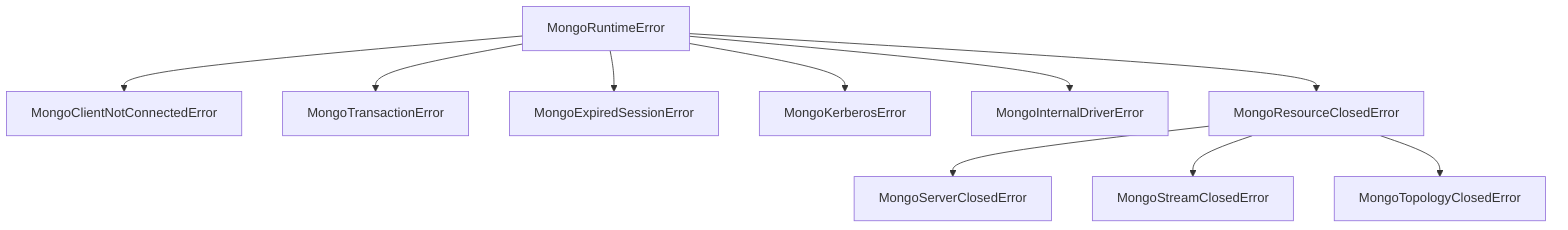 graph TD
  MongoRuntimeError --> MongoClientNotConnectedError
  MongoRuntimeError --> MongoTransactionError
  MongoRuntimeError --> MongoExpiredSessionError
  MongoRuntimeError --> MongoKerberosError
  MongoRuntimeError --> MongoInternalDriverError
  MongoRuntimeError --> MongoResourceClosedError

  MongoResourceClosedError --> MongoServerClosedError
  MongoResourceClosedError --> MongoStreamClosedError
  MongoResourceClosedError --> MongoTopologyClosedError